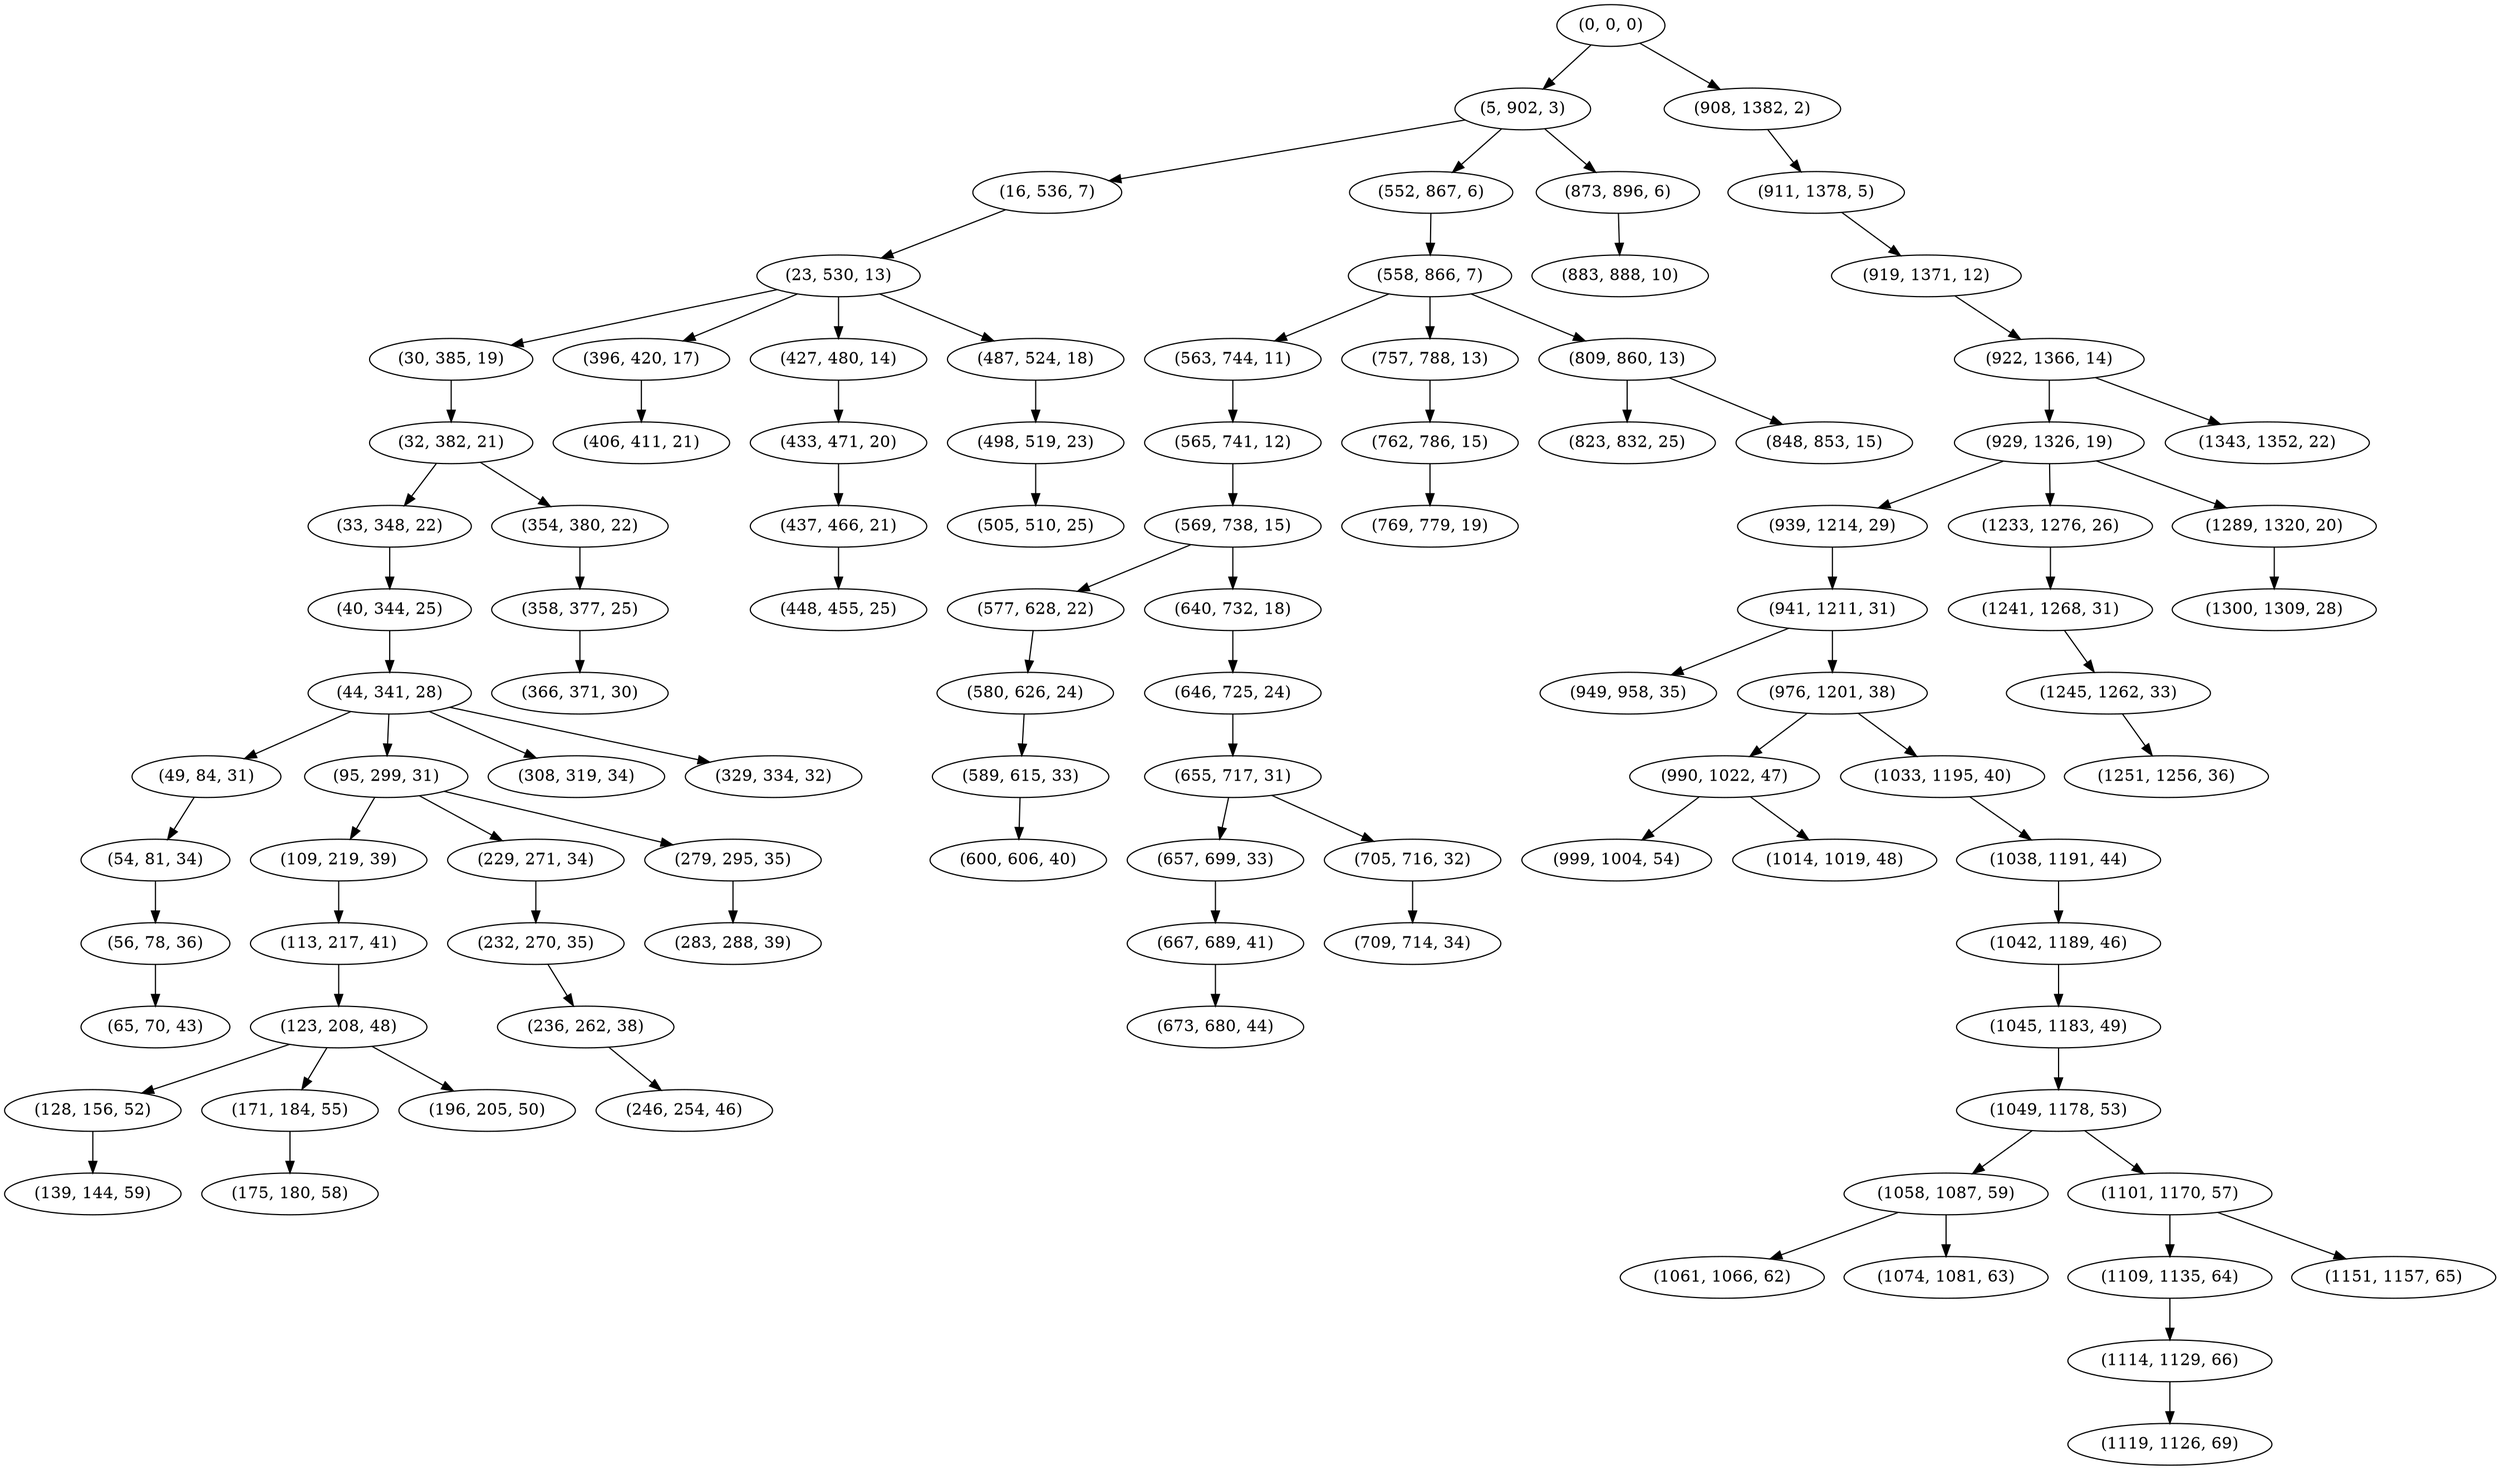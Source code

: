digraph tree {
    "(0, 0, 0)";
    "(5, 902, 3)";
    "(16, 536, 7)";
    "(23, 530, 13)";
    "(30, 385, 19)";
    "(32, 382, 21)";
    "(33, 348, 22)";
    "(40, 344, 25)";
    "(44, 341, 28)";
    "(49, 84, 31)";
    "(54, 81, 34)";
    "(56, 78, 36)";
    "(65, 70, 43)";
    "(95, 299, 31)";
    "(109, 219, 39)";
    "(113, 217, 41)";
    "(123, 208, 48)";
    "(128, 156, 52)";
    "(139, 144, 59)";
    "(171, 184, 55)";
    "(175, 180, 58)";
    "(196, 205, 50)";
    "(229, 271, 34)";
    "(232, 270, 35)";
    "(236, 262, 38)";
    "(246, 254, 46)";
    "(279, 295, 35)";
    "(283, 288, 39)";
    "(308, 319, 34)";
    "(329, 334, 32)";
    "(354, 380, 22)";
    "(358, 377, 25)";
    "(366, 371, 30)";
    "(396, 420, 17)";
    "(406, 411, 21)";
    "(427, 480, 14)";
    "(433, 471, 20)";
    "(437, 466, 21)";
    "(448, 455, 25)";
    "(487, 524, 18)";
    "(498, 519, 23)";
    "(505, 510, 25)";
    "(552, 867, 6)";
    "(558, 866, 7)";
    "(563, 744, 11)";
    "(565, 741, 12)";
    "(569, 738, 15)";
    "(577, 628, 22)";
    "(580, 626, 24)";
    "(589, 615, 33)";
    "(600, 606, 40)";
    "(640, 732, 18)";
    "(646, 725, 24)";
    "(655, 717, 31)";
    "(657, 699, 33)";
    "(667, 689, 41)";
    "(673, 680, 44)";
    "(705, 716, 32)";
    "(709, 714, 34)";
    "(757, 788, 13)";
    "(762, 786, 15)";
    "(769, 779, 19)";
    "(809, 860, 13)";
    "(823, 832, 25)";
    "(848, 853, 15)";
    "(873, 896, 6)";
    "(883, 888, 10)";
    "(908, 1382, 2)";
    "(911, 1378, 5)";
    "(919, 1371, 12)";
    "(922, 1366, 14)";
    "(929, 1326, 19)";
    "(939, 1214, 29)";
    "(941, 1211, 31)";
    "(949, 958, 35)";
    "(976, 1201, 38)";
    "(990, 1022, 47)";
    "(999, 1004, 54)";
    "(1014, 1019, 48)";
    "(1033, 1195, 40)";
    "(1038, 1191, 44)";
    "(1042, 1189, 46)";
    "(1045, 1183, 49)";
    "(1049, 1178, 53)";
    "(1058, 1087, 59)";
    "(1061, 1066, 62)";
    "(1074, 1081, 63)";
    "(1101, 1170, 57)";
    "(1109, 1135, 64)";
    "(1114, 1129, 66)";
    "(1119, 1126, 69)";
    "(1151, 1157, 65)";
    "(1233, 1276, 26)";
    "(1241, 1268, 31)";
    "(1245, 1262, 33)";
    "(1251, 1256, 36)";
    "(1289, 1320, 20)";
    "(1300, 1309, 28)";
    "(1343, 1352, 22)";
    "(0, 0, 0)" -> "(5, 902, 3)";
    "(0, 0, 0)" -> "(908, 1382, 2)";
    "(5, 902, 3)" -> "(16, 536, 7)";
    "(5, 902, 3)" -> "(552, 867, 6)";
    "(5, 902, 3)" -> "(873, 896, 6)";
    "(16, 536, 7)" -> "(23, 530, 13)";
    "(23, 530, 13)" -> "(30, 385, 19)";
    "(23, 530, 13)" -> "(396, 420, 17)";
    "(23, 530, 13)" -> "(427, 480, 14)";
    "(23, 530, 13)" -> "(487, 524, 18)";
    "(30, 385, 19)" -> "(32, 382, 21)";
    "(32, 382, 21)" -> "(33, 348, 22)";
    "(32, 382, 21)" -> "(354, 380, 22)";
    "(33, 348, 22)" -> "(40, 344, 25)";
    "(40, 344, 25)" -> "(44, 341, 28)";
    "(44, 341, 28)" -> "(49, 84, 31)";
    "(44, 341, 28)" -> "(95, 299, 31)";
    "(44, 341, 28)" -> "(308, 319, 34)";
    "(44, 341, 28)" -> "(329, 334, 32)";
    "(49, 84, 31)" -> "(54, 81, 34)";
    "(54, 81, 34)" -> "(56, 78, 36)";
    "(56, 78, 36)" -> "(65, 70, 43)";
    "(95, 299, 31)" -> "(109, 219, 39)";
    "(95, 299, 31)" -> "(229, 271, 34)";
    "(95, 299, 31)" -> "(279, 295, 35)";
    "(109, 219, 39)" -> "(113, 217, 41)";
    "(113, 217, 41)" -> "(123, 208, 48)";
    "(123, 208, 48)" -> "(128, 156, 52)";
    "(123, 208, 48)" -> "(171, 184, 55)";
    "(123, 208, 48)" -> "(196, 205, 50)";
    "(128, 156, 52)" -> "(139, 144, 59)";
    "(171, 184, 55)" -> "(175, 180, 58)";
    "(229, 271, 34)" -> "(232, 270, 35)";
    "(232, 270, 35)" -> "(236, 262, 38)";
    "(236, 262, 38)" -> "(246, 254, 46)";
    "(279, 295, 35)" -> "(283, 288, 39)";
    "(354, 380, 22)" -> "(358, 377, 25)";
    "(358, 377, 25)" -> "(366, 371, 30)";
    "(396, 420, 17)" -> "(406, 411, 21)";
    "(427, 480, 14)" -> "(433, 471, 20)";
    "(433, 471, 20)" -> "(437, 466, 21)";
    "(437, 466, 21)" -> "(448, 455, 25)";
    "(487, 524, 18)" -> "(498, 519, 23)";
    "(498, 519, 23)" -> "(505, 510, 25)";
    "(552, 867, 6)" -> "(558, 866, 7)";
    "(558, 866, 7)" -> "(563, 744, 11)";
    "(558, 866, 7)" -> "(757, 788, 13)";
    "(558, 866, 7)" -> "(809, 860, 13)";
    "(563, 744, 11)" -> "(565, 741, 12)";
    "(565, 741, 12)" -> "(569, 738, 15)";
    "(569, 738, 15)" -> "(577, 628, 22)";
    "(569, 738, 15)" -> "(640, 732, 18)";
    "(577, 628, 22)" -> "(580, 626, 24)";
    "(580, 626, 24)" -> "(589, 615, 33)";
    "(589, 615, 33)" -> "(600, 606, 40)";
    "(640, 732, 18)" -> "(646, 725, 24)";
    "(646, 725, 24)" -> "(655, 717, 31)";
    "(655, 717, 31)" -> "(657, 699, 33)";
    "(655, 717, 31)" -> "(705, 716, 32)";
    "(657, 699, 33)" -> "(667, 689, 41)";
    "(667, 689, 41)" -> "(673, 680, 44)";
    "(705, 716, 32)" -> "(709, 714, 34)";
    "(757, 788, 13)" -> "(762, 786, 15)";
    "(762, 786, 15)" -> "(769, 779, 19)";
    "(809, 860, 13)" -> "(823, 832, 25)";
    "(809, 860, 13)" -> "(848, 853, 15)";
    "(873, 896, 6)" -> "(883, 888, 10)";
    "(908, 1382, 2)" -> "(911, 1378, 5)";
    "(911, 1378, 5)" -> "(919, 1371, 12)";
    "(919, 1371, 12)" -> "(922, 1366, 14)";
    "(922, 1366, 14)" -> "(929, 1326, 19)";
    "(922, 1366, 14)" -> "(1343, 1352, 22)";
    "(929, 1326, 19)" -> "(939, 1214, 29)";
    "(929, 1326, 19)" -> "(1233, 1276, 26)";
    "(929, 1326, 19)" -> "(1289, 1320, 20)";
    "(939, 1214, 29)" -> "(941, 1211, 31)";
    "(941, 1211, 31)" -> "(949, 958, 35)";
    "(941, 1211, 31)" -> "(976, 1201, 38)";
    "(976, 1201, 38)" -> "(990, 1022, 47)";
    "(976, 1201, 38)" -> "(1033, 1195, 40)";
    "(990, 1022, 47)" -> "(999, 1004, 54)";
    "(990, 1022, 47)" -> "(1014, 1019, 48)";
    "(1033, 1195, 40)" -> "(1038, 1191, 44)";
    "(1038, 1191, 44)" -> "(1042, 1189, 46)";
    "(1042, 1189, 46)" -> "(1045, 1183, 49)";
    "(1045, 1183, 49)" -> "(1049, 1178, 53)";
    "(1049, 1178, 53)" -> "(1058, 1087, 59)";
    "(1049, 1178, 53)" -> "(1101, 1170, 57)";
    "(1058, 1087, 59)" -> "(1061, 1066, 62)";
    "(1058, 1087, 59)" -> "(1074, 1081, 63)";
    "(1101, 1170, 57)" -> "(1109, 1135, 64)";
    "(1101, 1170, 57)" -> "(1151, 1157, 65)";
    "(1109, 1135, 64)" -> "(1114, 1129, 66)";
    "(1114, 1129, 66)" -> "(1119, 1126, 69)";
    "(1233, 1276, 26)" -> "(1241, 1268, 31)";
    "(1241, 1268, 31)" -> "(1245, 1262, 33)";
    "(1245, 1262, 33)" -> "(1251, 1256, 36)";
    "(1289, 1320, 20)" -> "(1300, 1309, 28)";
}
